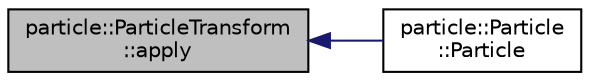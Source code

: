 digraph "particle::ParticleTransform::apply"
{
  edge [fontname="Helvetica",fontsize="10",labelfontname="Helvetica",labelfontsize="10"];
  node [fontname="Helvetica",fontsize="10",shape=record];
  rankdir="LR";
  Node5 [label="particle::ParticleTransform\l::apply",height=0.2,width=0.4,color="black", fillcolor="grey75", style="filled", fontcolor="black"];
  Node5 -> Node6 [dir="back",color="midnightblue",fontsize="10",style="solid",fontname="Helvetica"];
  Node6 [label="particle::Particle\l::Particle",height=0.2,width=0.4,color="black", fillcolor="white", style="filled",URL="$classparticle_1_1Particle.html#a420f9e3bb2b356a937b2447064494ca1",tooltip="Constructor. "];
}
